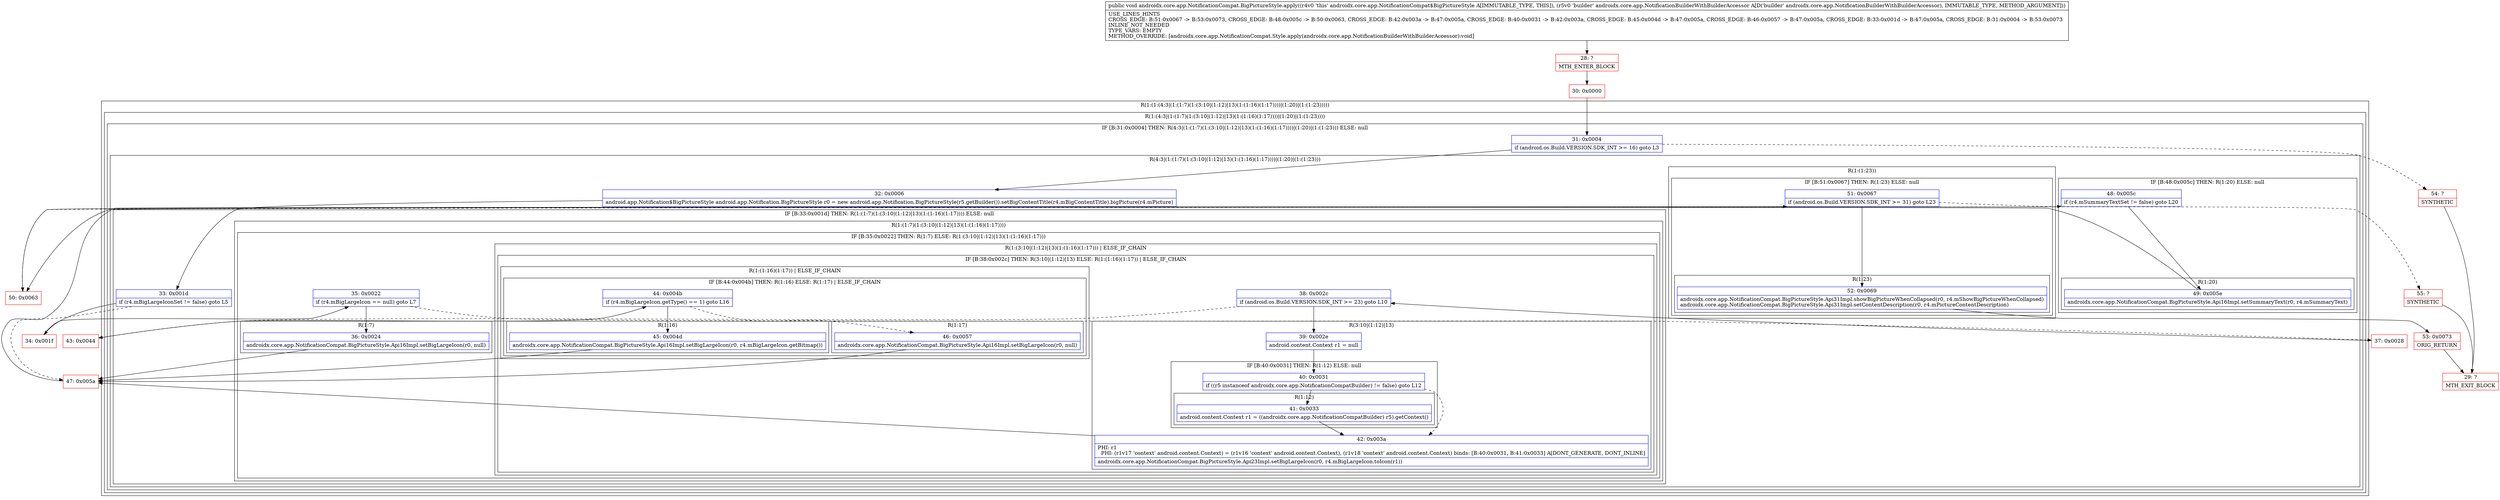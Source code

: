 digraph "CFG forandroidx.core.app.NotificationCompat.BigPictureStyle.apply(Landroidx\/core\/app\/NotificationBuilderWithBuilderAccessor;)V" {
subgraph cluster_Region_459037454 {
label = "R(1:(1:(4:3|(1:(1:7)(1:(3:10|(1:12)|13)(1:(1:16)(1:17))))|(1:20)|(1:(1:23)))))";
node [shape=record,color=blue];
subgraph cluster_Region_1887777545 {
label = "R(1:(4:3|(1:(1:7)(1:(3:10|(1:12)|13)(1:(1:16)(1:17))))|(1:20)|(1:(1:23))))";
node [shape=record,color=blue];
subgraph cluster_IfRegion_1697385827 {
label = "IF [B:31:0x0004] THEN: R(4:3|(1:(1:7)(1:(3:10|(1:12)|13)(1:(1:16)(1:17))))|(1:20)|(1:(1:23))) ELSE: null";
node [shape=record,color=blue];
Node_31 [shape=record,label="{31\:\ 0x0004|if (android.os.Build.VERSION.SDK_INT \>= 16) goto L3\l}"];
subgraph cluster_Region_840963942 {
label = "R(4:3|(1:(1:7)(1:(3:10|(1:12)|13)(1:(1:16)(1:17))))|(1:20)|(1:(1:23)))";
node [shape=record,color=blue];
Node_32 [shape=record,label="{32\:\ 0x0006|android.app.Notification$BigPictureStyle android.app.Notification.BigPictureStyle r0 = new android.app.Notification.BigPictureStyle(r5.getBuilder()).setBigContentTitle(r4.mBigContentTitle).bigPicture(r4.mPicture)\l}"];
subgraph cluster_IfRegion_518999096 {
label = "IF [B:33:0x001d] THEN: R(1:(1:7)(1:(3:10|(1:12)|13)(1:(1:16)(1:17)))) ELSE: null";
node [shape=record,color=blue];
Node_33 [shape=record,label="{33\:\ 0x001d|if (r4.mBigLargeIconSet != false) goto L5\l}"];
subgraph cluster_Region_1729290432 {
label = "R(1:(1:7)(1:(3:10|(1:12)|13)(1:(1:16)(1:17))))";
node [shape=record,color=blue];
subgraph cluster_IfRegion_1054247504 {
label = "IF [B:35:0x0022] THEN: R(1:7) ELSE: R(1:(3:10|(1:12)|13)(1:(1:16)(1:17)))";
node [shape=record,color=blue];
Node_35 [shape=record,label="{35\:\ 0x0022|if (r4.mBigLargeIcon == null) goto L7\l}"];
subgraph cluster_Region_888850580 {
label = "R(1:7)";
node [shape=record,color=blue];
Node_36 [shape=record,label="{36\:\ 0x0024|androidx.core.app.NotificationCompat.BigPictureStyle.Api16Impl.setBigLargeIcon(r0, null)\l}"];
}
subgraph cluster_Region_991219708 {
label = "R(1:(3:10|(1:12)|13)(1:(1:16)(1:17))) | ELSE_IF_CHAIN\l";
node [shape=record,color=blue];
subgraph cluster_IfRegion_1610533418 {
label = "IF [B:38:0x002c] THEN: R(3:10|(1:12)|13) ELSE: R(1:(1:16)(1:17)) | ELSE_IF_CHAIN\l";
node [shape=record,color=blue];
Node_38 [shape=record,label="{38\:\ 0x002c|if (android.os.Build.VERSION.SDK_INT \>= 23) goto L10\l}"];
subgraph cluster_Region_724234936 {
label = "R(3:10|(1:12)|13)";
node [shape=record,color=blue];
Node_39 [shape=record,label="{39\:\ 0x002e|android.content.Context r1 = null\l}"];
subgraph cluster_IfRegion_790246901 {
label = "IF [B:40:0x0031] THEN: R(1:12) ELSE: null";
node [shape=record,color=blue];
Node_40 [shape=record,label="{40\:\ 0x0031|if ((r5 instanceof androidx.core.app.NotificationCompatBuilder) != false) goto L12\l}"];
subgraph cluster_Region_164123168 {
label = "R(1:12)";
node [shape=record,color=blue];
Node_41 [shape=record,label="{41\:\ 0x0033|android.content.Context r1 = ((androidx.core.app.NotificationCompatBuilder) r5).getContext()\l}"];
}
}
Node_42 [shape=record,label="{42\:\ 0x003a|PHI: r1 \l  PHI: (r1v17 'context' android.content.Context) = (r1v16 'context' android.content.Context), (r1v18 'context' android.content.Context) binds: [B:40:0x0031, B:41:0x0033] A[DONT_GENERATE, DONT_INLINE]\l|androidx.core.app.NotificationCompat.BigPictureStyle.Api23Impl.setBigLargeIcon(r0, r4.mBigLargeIcon.toIcon(r1))\l}"];
}
subgraph cluster_Region_630500940 {
label = "R(1:(1:16)(1:17)) | ELSE_IF_CHAIN\l";
node [shape=record,color=blue];
subgraph cluster_IfRegion_946011693 {
label = "IF [B:44:0x004b] THEN: R(1:16) ELSE: R(1:17) | ELSE_IF_CHAIN\l";
node [shape=record,color=blue];
Node_44 [shape=record,label="{44\:\ 0x004b|if (r4.mBigLargeIcon.getType() == 1) goto L16\l}"];
subgraph cluster_Region_1272226319 {
label = "R(1:16)";
node [shape=record,color=blue];
Node_45 [shape=record,label="{45\:\ 0x004d|androidx.core.app.NotificationCompat.BigPictureStyle.Api16Impl.setBigLargeIcon(r0, r4.mBigLargeIcon.getBitmap())\l}"];
}
subgraph cluster_Region_2038241076 {
label = "R(1:17)";
node [shape=record,color=blue];
Node_46 [shape=record,label="{46\:\ 0x0057|androidx.core.app.NotificationCompat.BigPictureStyle.Api16Impl.setBigLargeIcon(r0, null)\l}"];
}
}
}
}
}
}
}
}
subgraph cluster_IfRegion_291818641 {
label = "IF [B:48:0x005c] THEN: R(1:20) ELSE: null";
node [shape=record,color=blue];
Node_48 [shape=record,label="{48\:\ 0x005c|if (r4.mSummaryTextSet != false) goto L20\l}"];
subgraph cluster_Region_455200487 {
label = "R(1:20)";
node [shape=record,color=blue];
Node_49 [shape=record,label="{49\:\ 0x005e|androidx.core.app.NotificationCompat.BigPictureStyle.Api16Impl.setSummaryText(r0, r4.mSummaryText)\l}"];
}
}
subgraph cluster_Region_1873802965 {
label = "R(1:(1:23))";
node [shape=record,color=blue];
subgraph cluster_IfRegion_1867105186 {
label = "IF [B:51:0x0067] THEN: R(1:23) ELSE: null";
node [shape=record,color=blue];
Node_51 [shape=record,label="{51\:\ 0x0067|if (android.os.Build.VERSION.SDK_INT \>= 31) goto L23\l}"];
subgraph cluster_Region_1742884873 {
label = "R(1:23)";
node [shape=record,color=blue];
Node_52 [shape=record,label="{52\:\ 0x0069|androidx.core.app.NotificationCompat.BigPictureStyle.Api31Impl.showBigPictureWhenCollapsed(r0, r4.mShowBigPictureWhenCollapsed)\landroidx.core.app.NotificationCompat.BigPictureStyle.Api31Impl.setContentDescription(r0, r4.mPictureContentDescription)\l}"];
}
}
}
}
}
}
}
Node_28 [shape=record,color=red,label="{28\:\ ?|MTH_ENTER_BLOCK\l}"];
Node_30 [shape=record,color=red,label="{30\:\ 0x0000}"];
Node_34 [shape=record,color=red,label="{34\:\ 0x001f}"];
Node_37 [shape=record,color=red,label="{37\:\ 0x0028}"];
Node_43 [shape=record,color=red,label="{43\:\ 0x0044}"];
Node_47 [shape=record,color=red,label="{47\:\ 0x005a}"];
Node_50 [shape=record,color=red,label="{50\:\ 0x0063}"];
Node_53 [shape=record,color=red,label="{53\:\ 0x0073|ORIG_RETURN\l}"];
Node_29 [shape=record,color=red,label="{29\:\ ?|MTH_EXIT_BLOCK\l}"];
Node_55 [shape=record,color=red,label="{55\:\ ?|SYNTHETIC\l}"];
Node_54 [shape=record,color=red,label="{54\:\ ?|SYNTHETIC\l}"];
MethodNode[shape=record,label="{public void androidx.core.app.NotificationCompat.BigPictureStyle.apply((r4v0 'this' androidx.core.app.NotificationCompat$BigPictureStyle A[IMMUTABLE_TYPE, THIS]), (r5v0 'builder' androidx.core.app.NotificationBuilderWithBuilderAccessor A[D('builder' androidx.core.app.NotificationBuilderWithBuilderAccessor), IMMUTABLE_TYPE, METHOD_ARGUMENT]))  | USE_LINES_HINTS\lCROSS_EDGE: B:51:0x0067 \-\> B:53:0x0073, CROSS_EDGE: B:48:0x005c \-\> B:50:0x0063, CROSS_EDGE: B:42:0x003a \-\> B:47:0x005a, CROSS_EDGE: B:40:0x0031 \-\> B:42:0x003a, CROSS_EDGE: B:45:0x004d \-\> B:47:0x005a, CROSS_EDGE: B:46:0x0057 \-\> B:47:0x005a, CROSS_EDGE: B:33:0x001d \-\> B:47:0x005a, CROSS_EDGE: B:31:0x0004 \-\> B:53:0x0073\lINLINE_NOT_NEEDED\lTYPE_VARS: EMPTY\lMETHOD_OVERRIDE: [androidx.core.app.NotificationCompat.Style.apply(androidx.core.app.NotificationBuilderWithBuilderAccessor):void]\l}"];
MethodNode -> Node_28;Node_31 -> Node_32;
Node_31 -> Node_54[style=dashed];
Node_32 -> Node_33;
Node_33 -> Node_34;
Node_33 -> Node_47[style=dashed];
Node_35 -> Node_36;
Node_35 -> Node_37[style=dashed];
Node_36 -> Node_47;
Node_38 -> Node_39;
Node_38 -> Node_43[style=dashed];
Node_39 -> Node_40;
Node_40 -> Node_41;
Node_40 -> Node_42[style=dashed];
Node_41 -> Node_42;
Node_42 -> Node_47;
Node_44 -> Node_45;
Node_44 -> Node_46[style=dashed];
Node_45 -> Node_47;
Node_46 -> Node_47;
Node_48 -> Node_49;
Node_48 -> Node_50[style=dashed];
Node_49 -> Node_50;
Node_51 -> Node_52;
Node_51 -> Node_55[style=dashed];
Node_52 -> Node_53;
Node_28 -> Node_30;
Node_30 -> Node_31;
Node_34 -> Node_35;
Node_37 -> Node_38;
Node_43 -> Node_44;
Node_47 -> Node_48;
Node_50 -> Node_51;
Node_53 -> Node_29;
Node_55 -> Node_29;
Node_54 -> Node_29;
}

